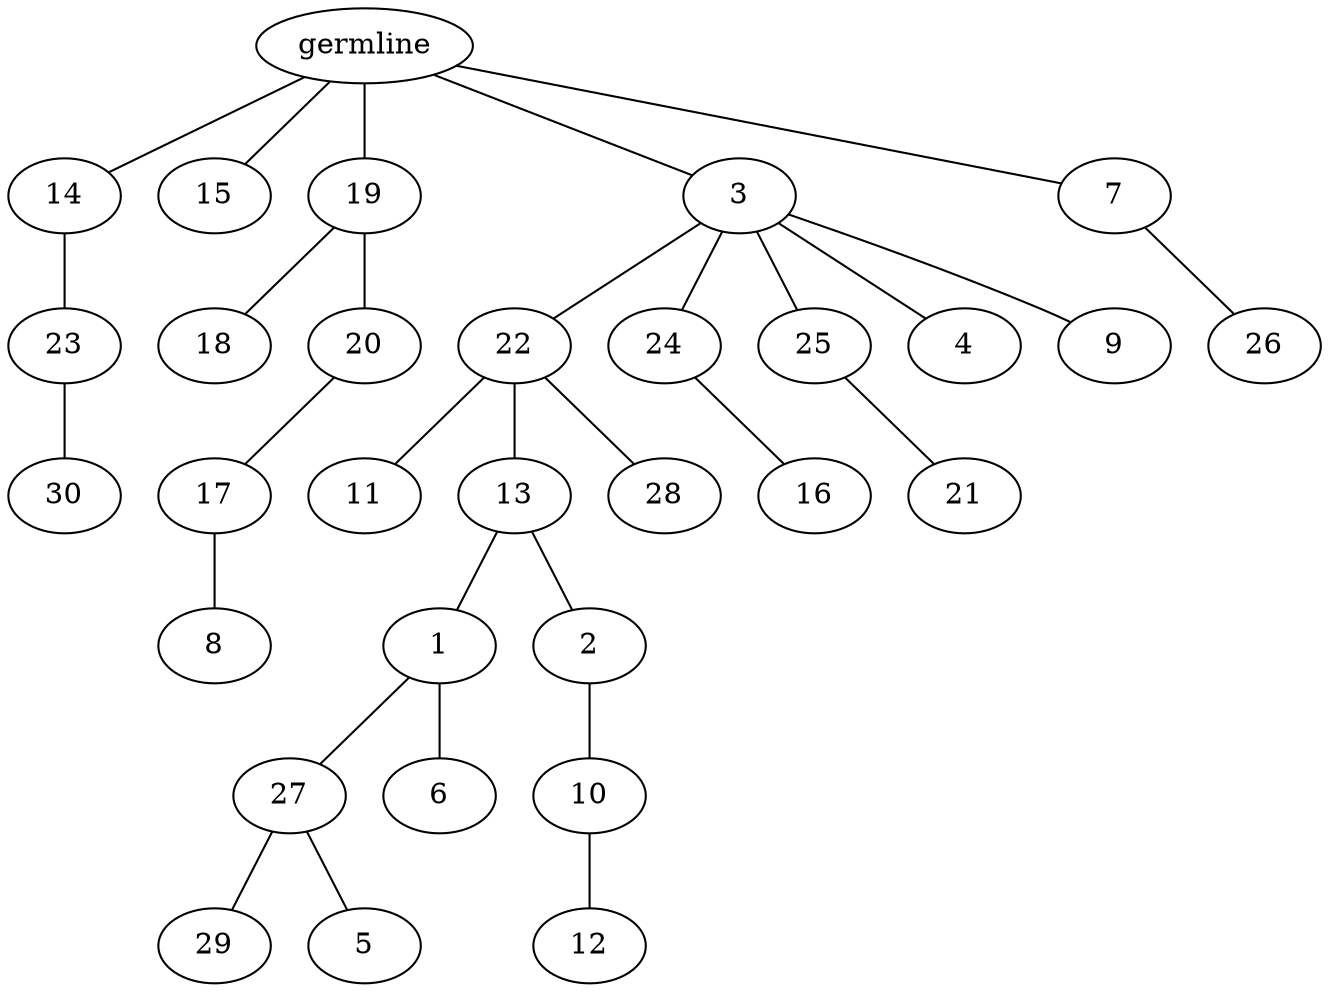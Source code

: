graph tree {
    "139691547247568" [label="germline"];
    "139691540840112" [label="14"];
    "139691540838528" [label="23"];
    "139691540837952" [label="30"];
    "139691540839056" [label="15"];
    "139691540837520" [label="19"];
    "139691540839824" [label="18"];
    "139691540838000" [label="20"];
    "139691540838432" [label="17"];
    "139691546494336" [label="8"];
    "139691540839968" [label="3"];
    "139691540839920" [label="22"];
    "139691540839632" [label="11"];
    "139691540840016" [label="13"];
    "139691540838192" [label="1"];
    "139691540836656" [label="27"];
    "139691540837136" [label="29"];
    "139691540838336" [label="5"];
    "139691540838288" [label="6"];
    "139691540837568" [label="2"];
    "139691540836896" [label="10"];
    "139691540935296" [label="12"];
    "139691540836848" [label="28"];
    "139691540838672" [label="24"];
    "139691540837088" [label="16"];
    "139691540839104" [label="25"];
    "139691540935824" [label="21"];
    "139691540936160" [label="4"];
    "139691540937312" [label="9"];
    "139691540839776" [label="7"];
    "139691540936928" [label="26"];
    "139691547247568" -- "139691540840112";
    "139691547247568" -- "139691540839056";
    "139691547247568" -- "139691540837520";
    "139691547247568" -- "139691540839968";
    "139691547247568" -- "139691540839776";
    "139691540840112" -- "139691540838528";
    "139691540838528" -- "139691540837952";
    "139691540837520" -- "139691540839824";
    "139691540837520" -- "139691540838000";
    "139691540838000" -- "139691540838432";
    "139691540838432" -- "139691546494336";
    "139691540839968" -- "139691540839920";
    "139691540839968" -- "139691540838672";
    "139691540839968" -- "139691540839104";
    "139691540839968" -- "139691540936160";
    "139691540839968" -- "139691540937312";
    "139691540839920" -- "139691540839632";
    "139691540839920" -- "139691540840016";
    "139691540839920" -- "139691540836848";
    "139691540840016" -- "139691540838192";
    "139691540840016" -- "139691540837568";
    "139691540838192" -- "139691540836656";
    "139691540838192" -- "139691540838288";
    "139691540836656" -- "139691540837136";
    "139691540836656" -- "139691540838336";
    "139691540837568" -- "139691540836896";
    "139691540836896" -- "139691540935296";
    "139691540838672" -- "139691540837088";
    "139691540839104" -- "139691540935824";
    "139691540839776" -- "139691540936928";
}
